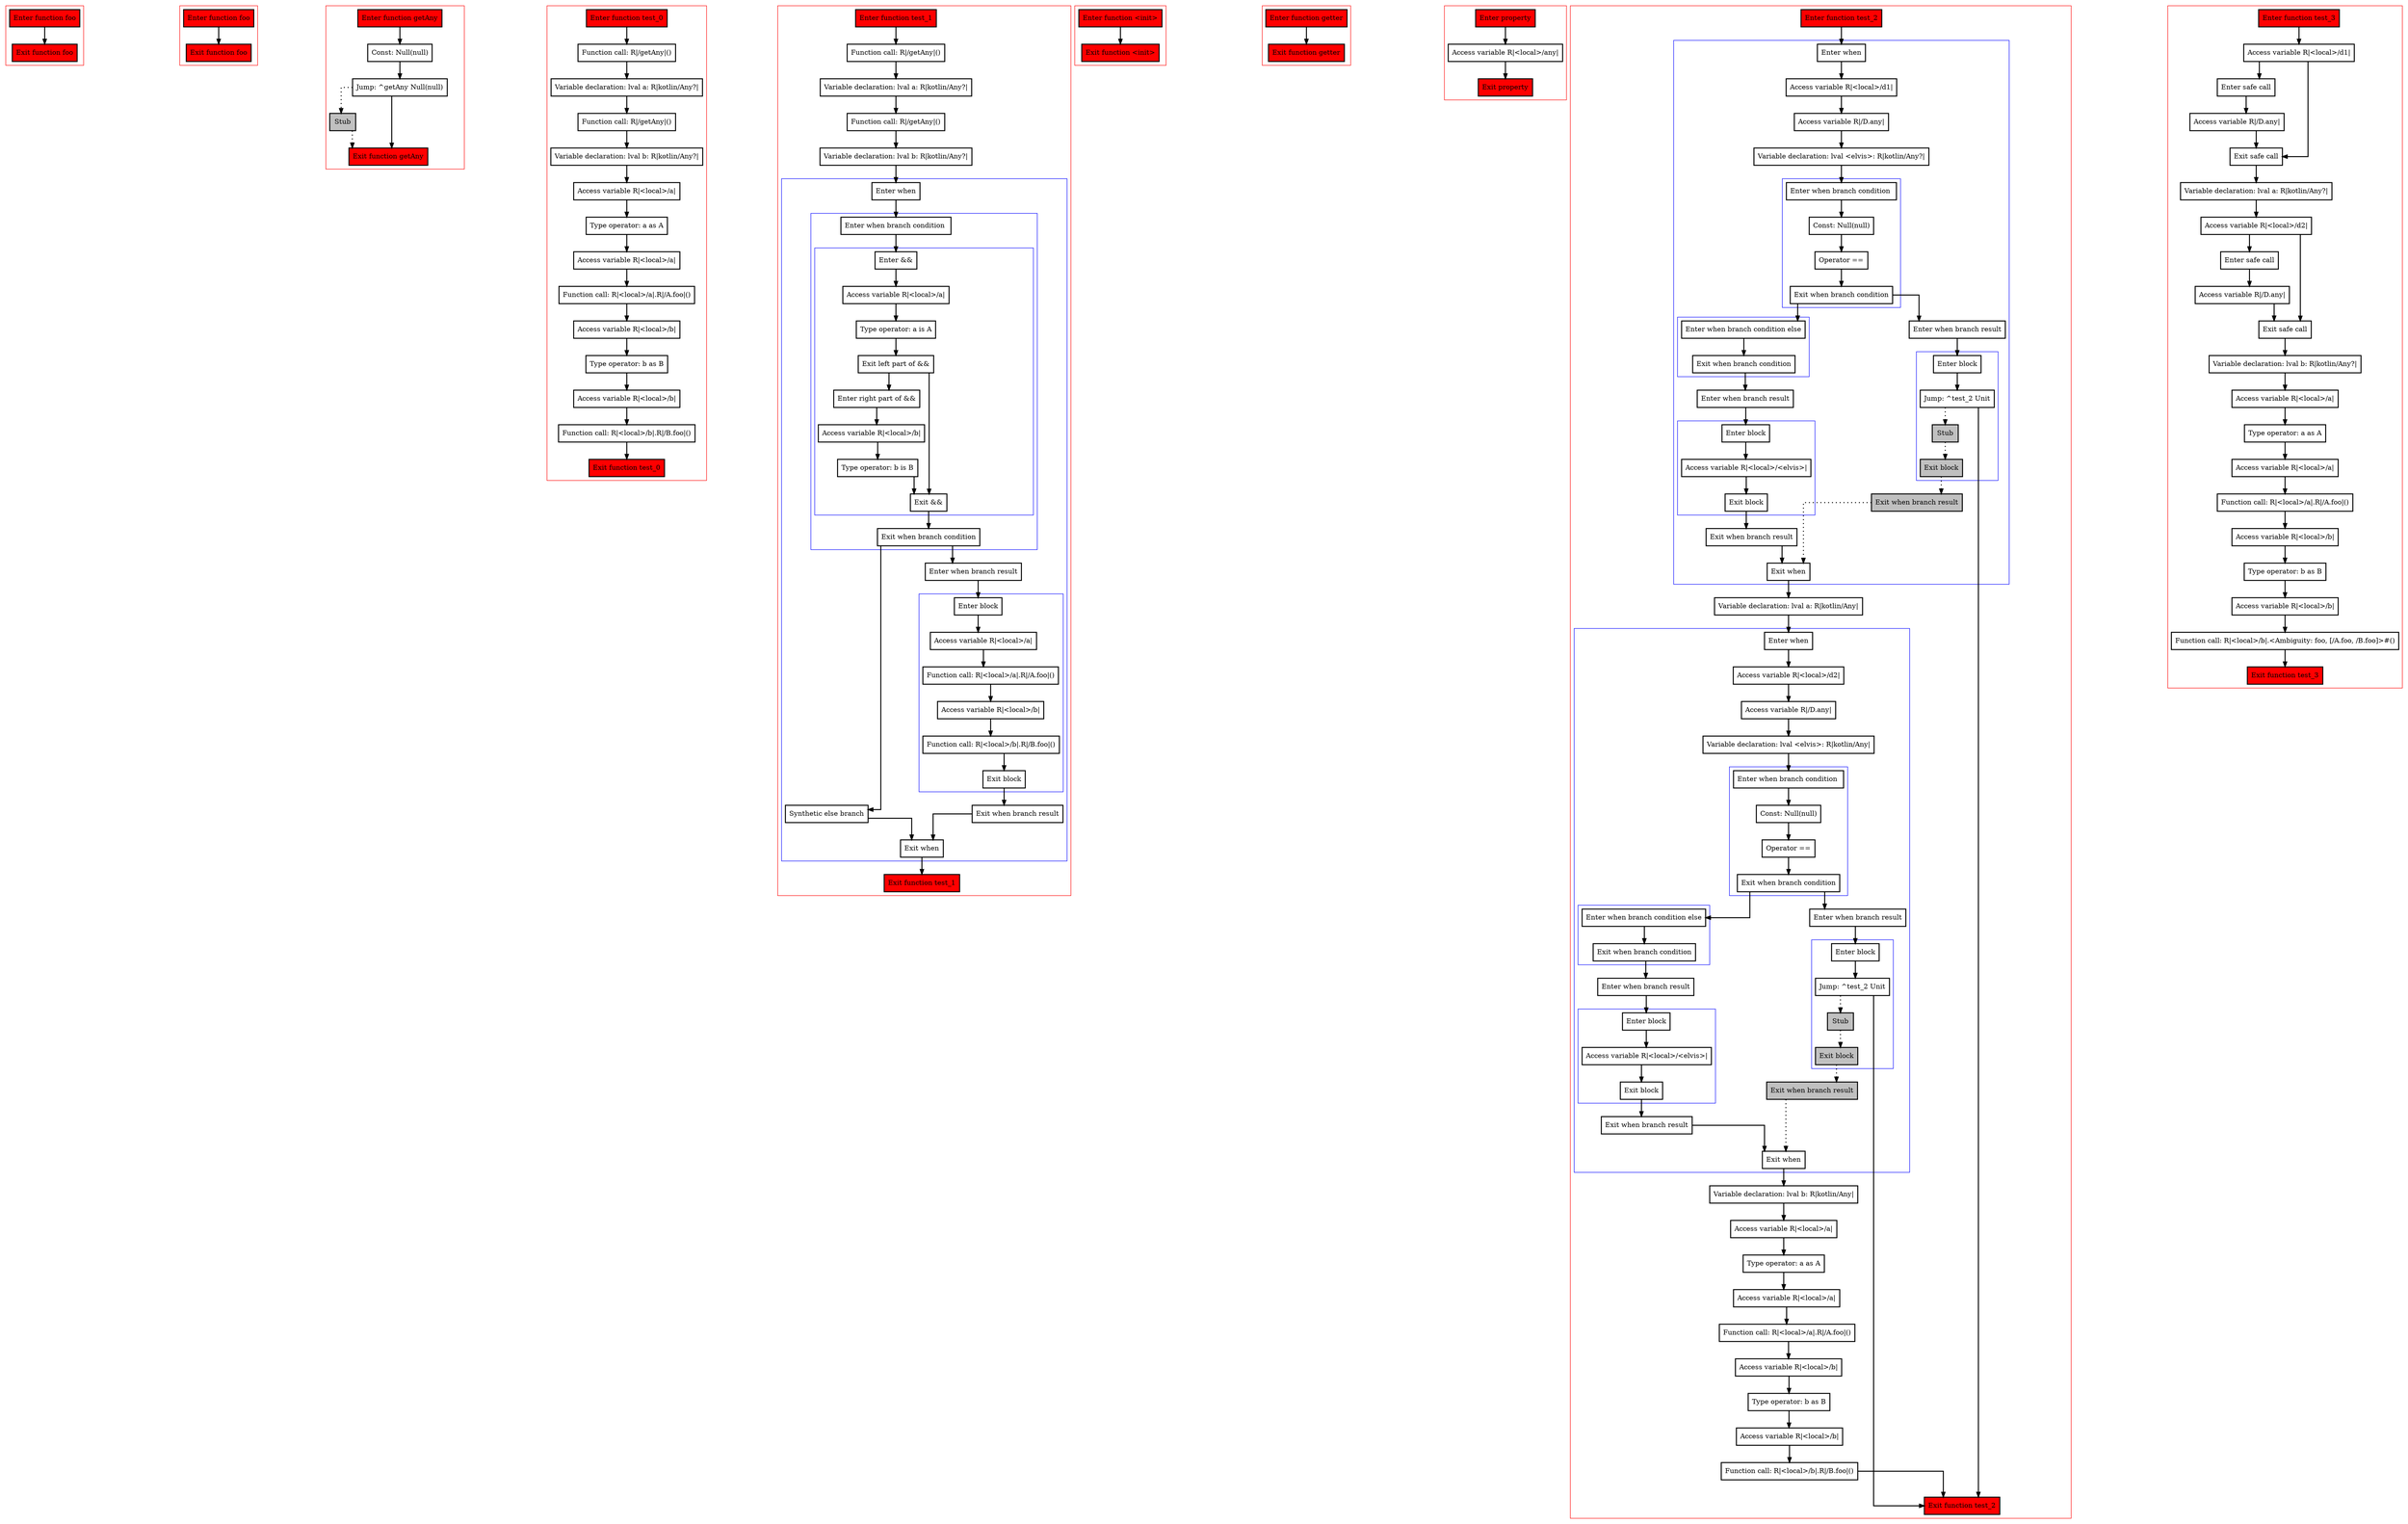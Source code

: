 digraph notBoundSmartcasts_kt {
  graph [splines=ortho nodesep=3]
  node [shape=box penwidth=2]
  edge [penwidth=2]

  subgraph cluster_0 {
    color=red
    0 [label="Enter function foo" style="filled" fillcolor=red];
    1 [label="Exit function foo" style="filled" fillcolor=red];
  }

  0 -> {1};

  subgraph cluster_1 {
    color=red
    2 [label="Enter function foo" style="filled" fillcolor=red];
    3 [label="Exit function foo" style="filled" fillcolor=red];
  }

  2 -> {3};

  subgraph cluster_2 {
    color=red
    4 [label="Enter function getAny" style="filled" fillcolor=red];
    5 [label="Const: Null(null)"];
    6 [label="Jump: ^getAny Null(null)"];
    7 [label="Stub" style="filled" fillcolor=gray];
    8 [label="Exit function getAny" style="filled" fillcolor=red];
  }

  4 -> {5};
  5 -> {6};
  6 -> {8};
  6 -> {7} [style=dotted];
  7 -> {8} [style=dotted];

  subgraph cluster_3 {
    color=red
    9 [label="Enter function test_0" style="filled" fillcolor=red];
    10 [label="Function call: R|/getAny|()"];
    11 [label="Variable declaration: lval a: R|kotlin/Any?|"];
    12 [label="Function call: R|/getAny|()"];
    13 [label="Variable declaration: lval b: R|kotlin/Any?|"];
    14 [label="Access variable R|<local>/a|"];
    15 [label="Type operator: a as A"];
    16 [label="Access variable R|<local>/a|"];
    17 [label="Function call: R|<local>/a|.R|/A.foo|()"];
    18 [label="Access variable R|<local>/b|"];
    19 [label="Type operator: b as B"];
    20 [label="Access variable R|<local>/b|"];
    21 [label="Function call: R|<local>/b|.R|/B.foo|()"];
    22 [label="Exit function test_0" style="filled" fillcolor=red];
  }

  9 -> {10};
  10 -> {11};
  11 -> {12};
  12 -> {13};
  13 -> {14};
  14 -> {15};
  15 -> {16};
  16 -> {17};
  17 -> {18};
  18 -> {19};
  19 -> {20};
  20 -> {21};
  21 -> {22};

  subgraph cluster_4 {
    color=red
    23 [label="Enter function test_1" style="filled" fillcolor=red];
    24 [label="Function call: R|/getAny|()"];
    25 [label="Variable declaration: lval a: R|kotlin/Any?|"];
    26 [label="Function call: R|/getAny|()"];
    27 [label="Variable declaration: lval b: R|kotlin/Any?|"];
    subgraph cluster_5 {
      color=blue
      28 [label="Enter when"];
      subgraph cluster_6 {
        color=blue
        29 [label="Enter when branch condition "];
        subgraph cluster_7 {
          color=blue
          30 [label="Enter &&"];
          31 [label="Access variable R|<local>/a|"];
          32 [label="Type operator: a is A"];
          33 [label="Exit left part of &&"];
          34 [label="Enter right part of &&"];
          35 [label="Access variable R|<local>/b|"];
          36 [label="Type operator: b is B"];
          37 [label="Exit &&"];
        }
        38 [label="Exit when branch condition"];
      }
      39 [label="Synthetic else branch"];
      40 [label="Enter when branch result"];
      subgraph cluster_8 {
        color=blue
        41 [label="Enter block"];
        42 [label="Access variable R|<local>/a|"];
        43 [label="Function call: R|<local>/a|.R|/A.foo|()"];
        44 [label="Access variable R|<local>/b|"];
        45 [label="Function call: R|<local>/b|.R|/B.foo|()"];
        46 [label="Exit block"];
      }
      47 [label="Exit when branch result"];
      48 [label="Exit when"];
    }
    49 [label="Exit function test_1" style="filled" fillcolor=red];
  }

  23 -> {24};
  24 -> {25};
  25 -> {26};
  26 -> {27};
  27 -> {28};
  28 -> {29};
  29 -> {30};
  30 -> {31};
  31 -> {32};
  32 -> {33};
  33 -> {37 34};
  34 -> {35};
  35 -> {36};
  36 -> {37};
  37 -> {38};
  38 -> {40 39};
  39 -> {48};
  40 -> {41};
  41 -> {42};
  42 -> {43};
  43 -> {44};
  44 -> {45};
  45 -> {46};
  46 -> {47};
  47 -> {48};
  48 -> {49};

  subgraph cluster_9 {
    color=red
    50 [label="Enter function <init>" style="filled" fillcolor=red];
    51 [label="Exit function <init>" style="filled" fillcolor=red];
  }

  50 -> {51};

  subgraph cluster_10 {
    color=red
    52 [label="Enter function getter" style="filled" fillcolor=red];
    53 [label="Exit function getter" style="filled" fillcolor=red];
  }

  52 -> {53};

  subgraph cluster_11 {
    color=red
    54 [label="Enter property" style="filled" fillcolor=red];
    55 [label="Access variable R|<local>/any|"];
    56 [label="Exit property" style="filled" fillcolor=red];
  }

  54 -> {55};
  55 -> {56};

  subgraph cluster_12 {
    color=red
    57 [label="Enter function test_2" style="filled" fillcolor=red];
    subgraph cluster_13 {
      color=blue
      58 [label="Enter when"];
      59 [label="Access variable R|<local>/d1|"];
      60 [label="Access variable R|/D.any|"];
      61 [label="Variable declaration: lval <elvis>: R|kotlin/Any?|"];
      subgraph cluster_14 {
        color=blue
        62 [label="Enter when branch condition "];
        63 [label="Const: Null(null)"];
        64 [label="Operator =="];
        65 [label="Exit when branch condition"];
      }
      subgraph cluster_15 {
        color=blue
        66 [label="Enter when branch condition else"];
        67 [label="Exit when branch condition"];
      }
      68 [label="Enter when branch result"];
      subgraph cluster_16 {
        color=blue
        69 [label="Enter block"];
        70 [label="Access variable R|<local>/<elvis>|"];
        71 [label="Exit block"];
      }
      72 [label="Exit when branch result"];
      73 [label="Enter when branch result"];
      subgraph cluster_17 {
        color=blue
        74 [label="Enter block"];
        75 [label="Jump: ^test_2 Unit"];
        76 [label="Stub" style="filled" fillcolor=gray];
        77 [label="Exit block" style="filled" fillcolor=gray];
      }
      78 [label="Exit when branch result" style="filled" fillcolor=gray];
      79 [label="Exit when"];
    }
    80 [label="Variable declaration: lval a: R|kotlin/Any|"];
    subgraph cluster_18 {
      color=blue
      81 [label="Enter when"];
      82 [label="Access variable R|<local>/d2|"];
      83 [label="Access variable R|/D.any|"];
      84 [label="Variable declaration: lval <elvis>: R|kotlin/Any|"];
      subgraph cluster_19 {
        color=blue
        85 [label="Enter when branch condition "];
        86 [label="Const: Null(null)"];
        87 [label="Operator =="];
        88 [label="Exit when branch condition"];
      }
      subgraph cluster_20 {
        color=blue
        89 [label="Enter when branch condition else"];
        90 [label="Exit when branch condition"];
      }
      91 [label="Enter when branch result"];
      subgraph cluster_21 {
        color=blue
        92 [label="Enter block"];
        93 [label="Access variable R|<local>/<elvis>|"];
        94 [label="Exit block"];
      }
      95 [label="Exit when branch result"];
      96 [label="Enter when branch result"];
      subgraph cluster_22 {
        color=blue
        97 [label="Enter block"];
        98 [label="Jump: ^test_2 Unit"];
        99 [label="Stub" style="filled" fillcolor=gray];
        100 [label="Exit block" style="filled" fillcolor=gray];
      }
      101 [label="Exit when branch result" style="filled" fillcolor=gray];
      102 [label="Exit when"];
    }
    103 [label="Variable declaration: lval b: R|kotlin/Any|"];
    104 [label="Access variable R|<local>/a|"];
    105 [label="Type operator: a as A"];
    106 [label="Access variable R|<local>/a|"];
    107 [label="Function call: R|<local>/a|.R|/A.foo|()"];
    108 [label="Access variable R|<local>/b|"];
    109 [label="Type operator: b as B"];
    110 [label="Access variable R|<local>/b|"];
    111 [label="Function call: R|<local>/b|.R|/B.foo|()"];
    112 [label="Exit function test_2" style="filled" fillcolor=red];
  }

  57 -> {58};
  58 -> {59};
  59 -> {60};
  60 -> {61};
  61 -> {62};
  62 -> {63};
  63 -> {64};
  64 -> {65};
  65 -> {73 66};
  66 -> {67};
  67 -> {68};
  68 -> {69};
  69 -> {70};
  70 -> {71};
  71 -> {72};
  72 -> {79};
  73 -> {74};
  74 -> {75};
  75 -> {112};
  75 -> {76} [style=dotted];
  76 -> {77} [style=dotted];
  77 -> {78} [style=dotted];
  78 -> {79} [style=dotted];
  79 -> {80};
  80 -> {81};
  81 -> {82};
  82 -> {83};
  83 -> {84};
  84 -> {85};
  85 -> {86};
  86 -> {87};
  87 -> {88};
  88 -> {96 89};
  89 -> {90};
  90 -> {91};
  91 -> {92};
  92 -> {93};
  93 -> {94};
  94 -> {95};
  95 -> {102};
  96 -> {97};
  97 -> {98};
  98 -> {112};
  98 -> {99} [style=dotted];
  99 -> {100} [style=dotted];
  100 -> {101} [style=dotted];
  101 -> {102} [style=dotted];
  102 -> {103};
  103 -> {104};
  104 -> {105};
  105 -> {106};
  106 -> {107};
  107 -> {108};
  108 -> {109};
  109 -> {110};
  110 -> {111};
  111 -> {112};

  subgraph cluster_23 {
    color=red
    113 [label="Enter function test_3" style="filled" fillcolor=red];
    114 [label="Access variable R|<local>/d1|"];
    115 [label="Enter safe call"];
    116 [label="Access variable R|/D.any|"];
    117 [label="Exit safe call"];
    118 [label="Variable declaration: lval a: R|kotlin/Any?|"];
    119 [label="Access variable R|<local>/d2|"];
    120 [label="Enter safe call"];
    121 [label="Access variable R|/D.any|"];
    122 [label="Exit safe call"];
    123 [label="Variable declaration: lval b: R|kotlin/Any?|"];
    124 [label="Access variable R|<local>/a|"];
    125 [label="Type operator: a as A"];
    126 [label="Access variable R|<local>/a|"];
    127 [label="Function call: R|<local>/a|.R|/A.foo|()"];
    128 [label="Access variable R|<local>/b|"];
    129 [label="Type operator: b as B"];
    130 [label="Access variable R|<local>/b|"];
    131 [label="Function call: R|<local>/b|.<Ambiguity: foo, [/A.foo, /B.foo]>#()"];
    132 [label="Exit function test_3" style="filled" fillcolor=red];
  }

  113 -> {114};
  114 -> {115 117};
  115 -> {116};
  116 -> {117};
  117 -> {118};
  118 -> {119};
  119 -> {120 122};
  120 -> {121};
  121 -> {122};
  122 -> {123};
  123 -> {124};
  124 -> {125};
  125 -> {126};
  126 -> {127};
  127 -> {128};
  128 -> {129};
  129 -> {130};
  130 -> {131};
  131 -> {132};

}

